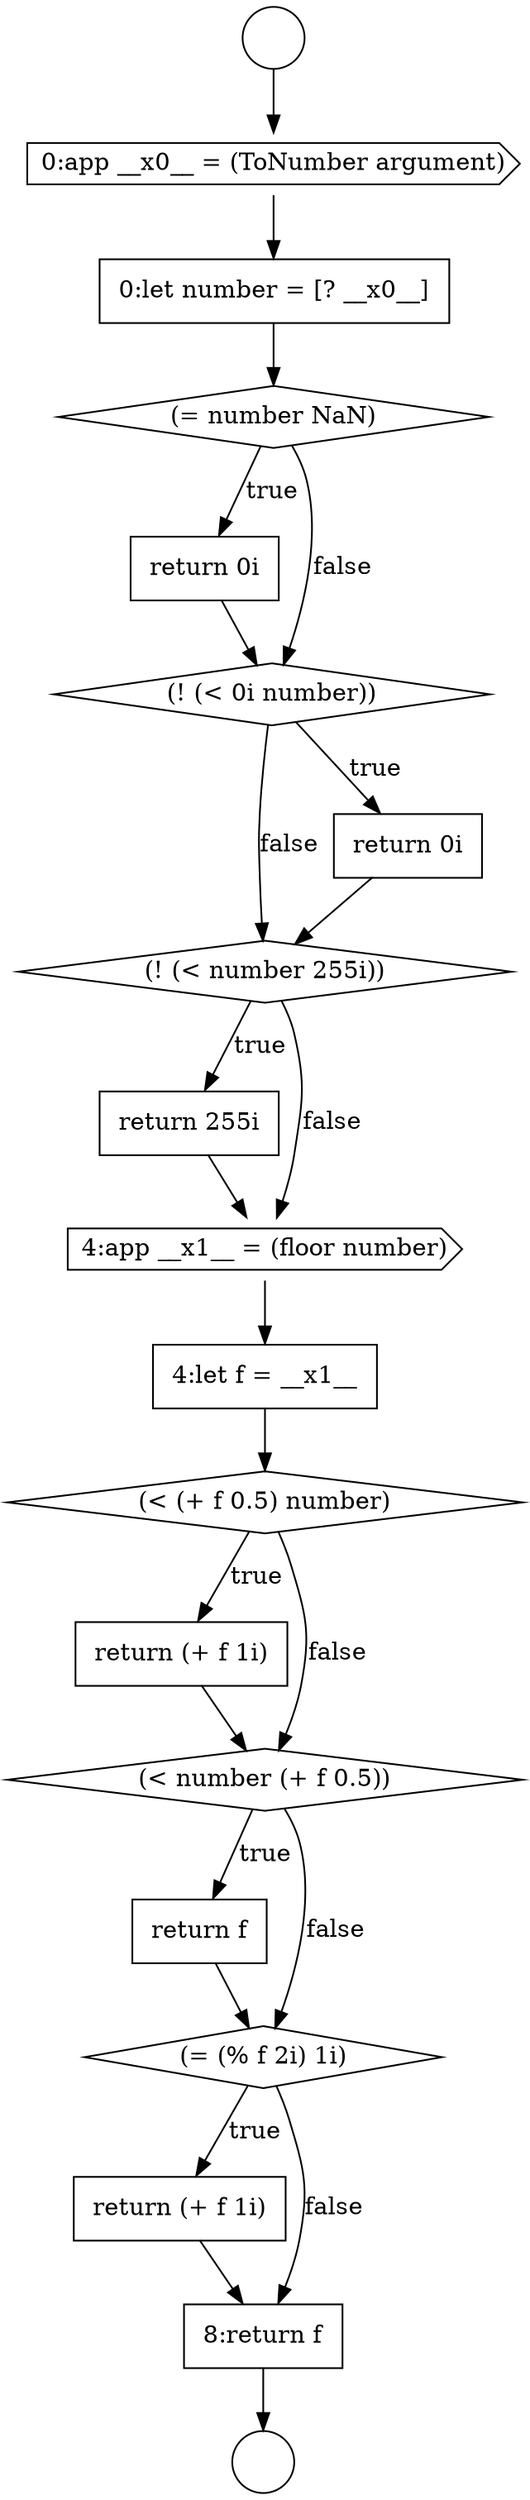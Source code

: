 digraph {
  node408 [shape=none, margin=0, label=<<font color="black">
    <table border="0" cellborder="1" cellspacing="0" cellpadding="10">
      <tr><td align="left">return 255i</td></tr>
    </table>
  </font>> color="black" fillcolor="white" style=filled]
  node416 [shape=none, margin=0, label=<<font color="black">
    <table border="0" cellborder="1" cellspacing="0" cellpadding="10">
      <tr><td align="left">return (+ f 1i)</td></tr>
    </table>
  </font>> color="black" fillcolor="white" style=filled]
  node411 [shape=diamond, label=<<font color="black">(&lt; (+ f 0.5) number)</font>> color="black" fillcolor="white" style=filled]
  node407 [shape=diamond, label=<<font color="black">(! (&lt; number 255i))</font>> color="black" fillcolor="white" style=filled]
  node403 [shape=diamond, label=<<font color="black">(= number NaN)</font>> color="black" fillcolor="white" style=filled]
  node412 [shape=none, margin=0, label=<<font color="black">
    <table border="0" cellborder="1" cellspacing="0" cellpadding="10">
      <tr><td align="left">return (+ f 1i)</td></tr>
    </table>
  </font>> color="black" fillcolor="white" style=filled]
  node406 [shape=none, margin=0, label=<<font color="black">
    <table border="0" cellborder="1" cellspacing="0" cellpadding="10">
      <tr><td align="left">return 0i</td></tr>
    </table>
  </font>> color="black" fillcolor="white" style=filled]
  node399 [shape=circle label=" " color="black" fillcolor="white" style=filled]
  node401 [shape=cds, label=<<font color="black">0:app __x0__ = (ToNumber argument)</font>> color="black" fillcolor="white" style=filled]
  node404 [shape=none, margin=0, label=<<font color="black">
    <table border="0" cellborder="1" cellspacing="0" cellpadding="10">
      <tr><td align="left">return 0i</td></tr>
    </table>
  </font>> color="black" fillcolor="white" style=filled]
  node417 [shape=none, margin=0, label=<<font color="black">
    <table border="0" cellborder="1" cellspacing="0" cellpadding="10">
      <tr><td align="left">8:return f</td></tr>
    </table>
  </font>> color="black" fillcolor="white" style=filled]
  node402 [shape=none, margin=0, label=<<font color="black">
    <table border="0" cellborder="1" cellspacing="0" cellpadding="10">
      <tr><td align="left">0:let number = [? __x0__]</td></tr>
    </table>
  </font>> color="black" fillcolor="white" style=filled]
  node413 [shape=diamond, label=<<font color="black">(&lt; number (+ f 0.5))</font>> color="black" fillcolor="white" style=filled]
  node414 [shape=none, margin=0, label=<<font color="black">
    <table border="0" cellborder="1" cellspacing="0" cellpadding="10">
      <tr><td align="left">return f</td></tr>
    </table>
  </font>> color="black" fillcolor="white" style=filled]
  node409 [shape=cds, label=<<font color="black">4:app __x1__ = (floor number)</font>> color="black" fillcolor="white" style=filled]
  node410 [shape=none, margin=0, label=<<font color="black">
    <table border="0" cellborder="1" cellspacing="0" cellpadding="10">
      <tr><td align="left">4:let f = __x1__</td></tr>
    </table>
  </font>> color="black" fillcolor="white" style=filled]
  node405 [shape=diamond, label=<<font color="black">(! (&lt; 0i number))</font>> color="black" fillcolor="white" style=filled]
  node400 [shape=circle label=" " color="black" fillcolor="white" style=filled]
  node415 [shape=diamond, label=<<font color="black">(= (% f 2i) 1i)</font>> color="black" fillcolor="white" style=filled]
  node417 -> node400 [ color="black"]
  node413 -> node414 [label=<<font color="black">true</font>> color="black"]
  node413 -> node415 [label=<<font color="black">false</font>> color="black"]
  node416 -> node417 [ color="black"]
  node402 -> node403 [ color="black"]
  node405 -> node406 [label=<<font color="black">true</font>> color="black"]
  node405 -> node407 [label=<<font color="black">false</font>> color="black"]
  node414 -> node415 [ color="black"]
  node401 -> node402 [ color="black"]
  node411 -> node412 [label=<<font color="black">true</font>> color="black"]
  node411 -> node413 [label=<<font color="black">false</font>> color="black"]
  node412 -> node413 [ color="black"]
  node409 -> node410 [ color="black"]
  node406 -> node407 [ color="black"]
  node415 -> node416 [label=<<font color="black">true</font>> color="black"]
  node415 -> node417 [label=<<font color="black">false</font>> color="black"]
  node407 -> node408 [label=<<font color="black">true</font>> color="black"]
  node407 -> node409 [label=<<font color="black">false</font>> color="black"]
  node399 -> node401 [ color="black"]
  node403 -> node404 [label=<<font color="black">true</font>> color="black"]
  node403 -> node405 [label=<<font color="black">false</font>> color="black"]
  node404 -> node405 [ color="black"]
  node410 -> node411 [ color="black"]
  node408 -> node409 [ color="black"]
}
